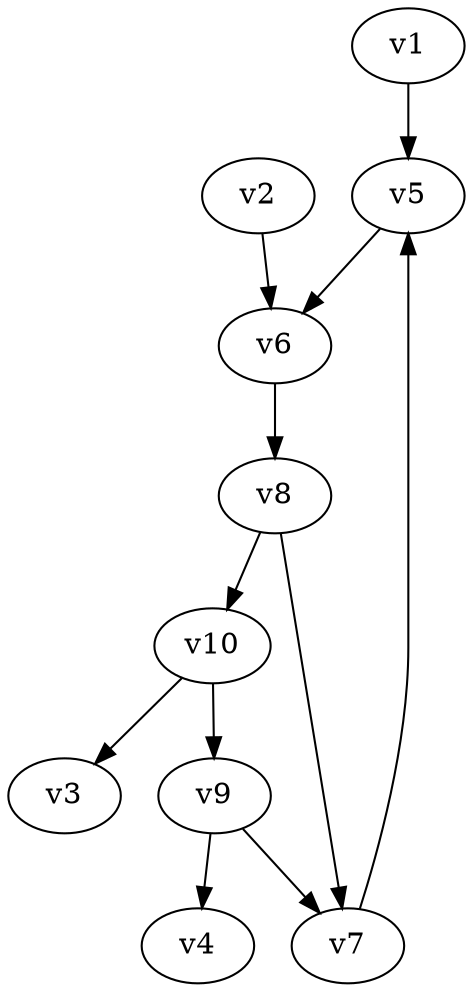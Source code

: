digraph boxes_2L4P_0 {
v1 -> v5 [pdg=1000, name=p1, mom=p1];
v2 -> v6 [pdg=1000, name=p2, mom=p2];
v10 -> v3 [pdg=1000, name=p3, mom=p3];
v9 -> v4 [pdg=1000, name=p4, mom=p4];
v5 -> v6 [pdg=1000, name=q1];
v6 -> v8 [pdg=1000, name=q2, lmb_index=0];
v8 -> v7 [pdg=1000, name=q3];
v7 -> v5 [pdg=1000, name=q4];
v8 -> v10 [pdg=1000, name=q5, lmb_index=1];
v10 -> v9 [pdg=1000, name=q6];
v9 -> v7 [pdg=1000, name=q7];
}

